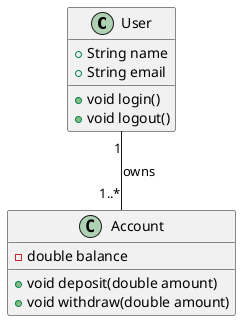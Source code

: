 @startuml
class User {
  +String name
  +String email
  +void login()
  +void logout()
}

class Account {
  -double balance
  +void deposit(double amount)
  +void withdraw(double amount)
}

User "1" -- "1..*" Account : owns
@enduml